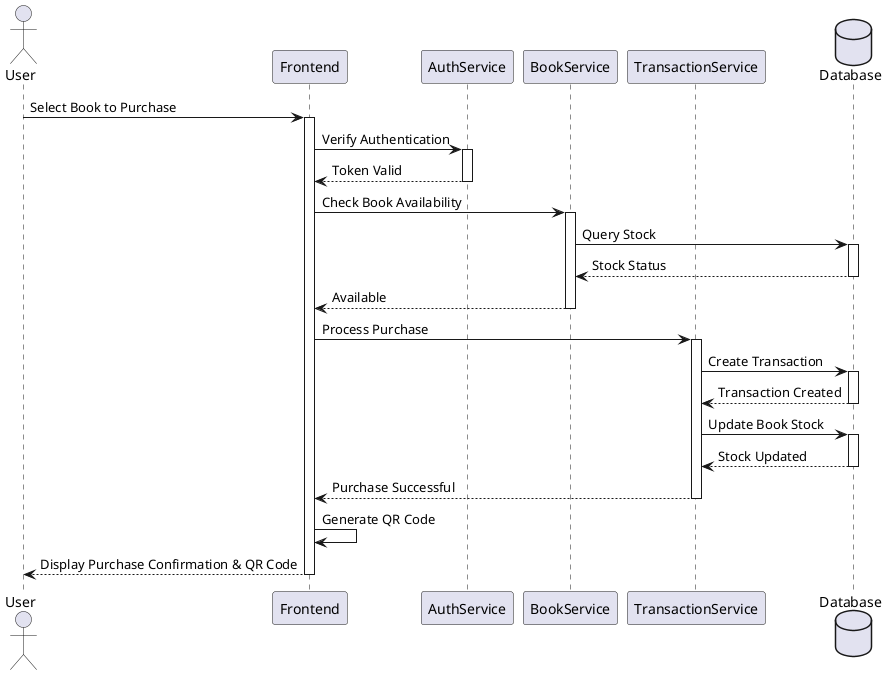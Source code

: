@startuml Library Management System - Purchase Sequence Diagram

actor User
participant "Frontend" as FE
participant "AuthService" as Auth
participant "BookService" as Book
participant "TransactionService" as Trans
database "Database" as DB

User -> FE: Select Book to Purchase
activate FE

FE -> Auth: Verify Authentication
activate Auth
Auth --> FE: Token Valid
deactivate Auth

FE -> Book: Check Book Availability
activate Book
Book -> DB: Query Stock
activate DB
DB --> Book: Stock Status
deactivate DB
Book --> FE: Available
deactivate Book

FE -> Trans: Process Purchase
activate Trans
Trans -> DB: Create Transaction
activate DB
DB --> Trans: Transaction Created
deactivate DB
Trans -> DB: Update Book Stock
activate DB
DB --> Trans: Stock Updated
deactivate DB
Trans --> FE: Purchase Successful
deactivate Trans

FE -> FE: Generate QR Code
FE --> User: Display Purchase Confirmation & QR Code

deactivate FE

@enduml